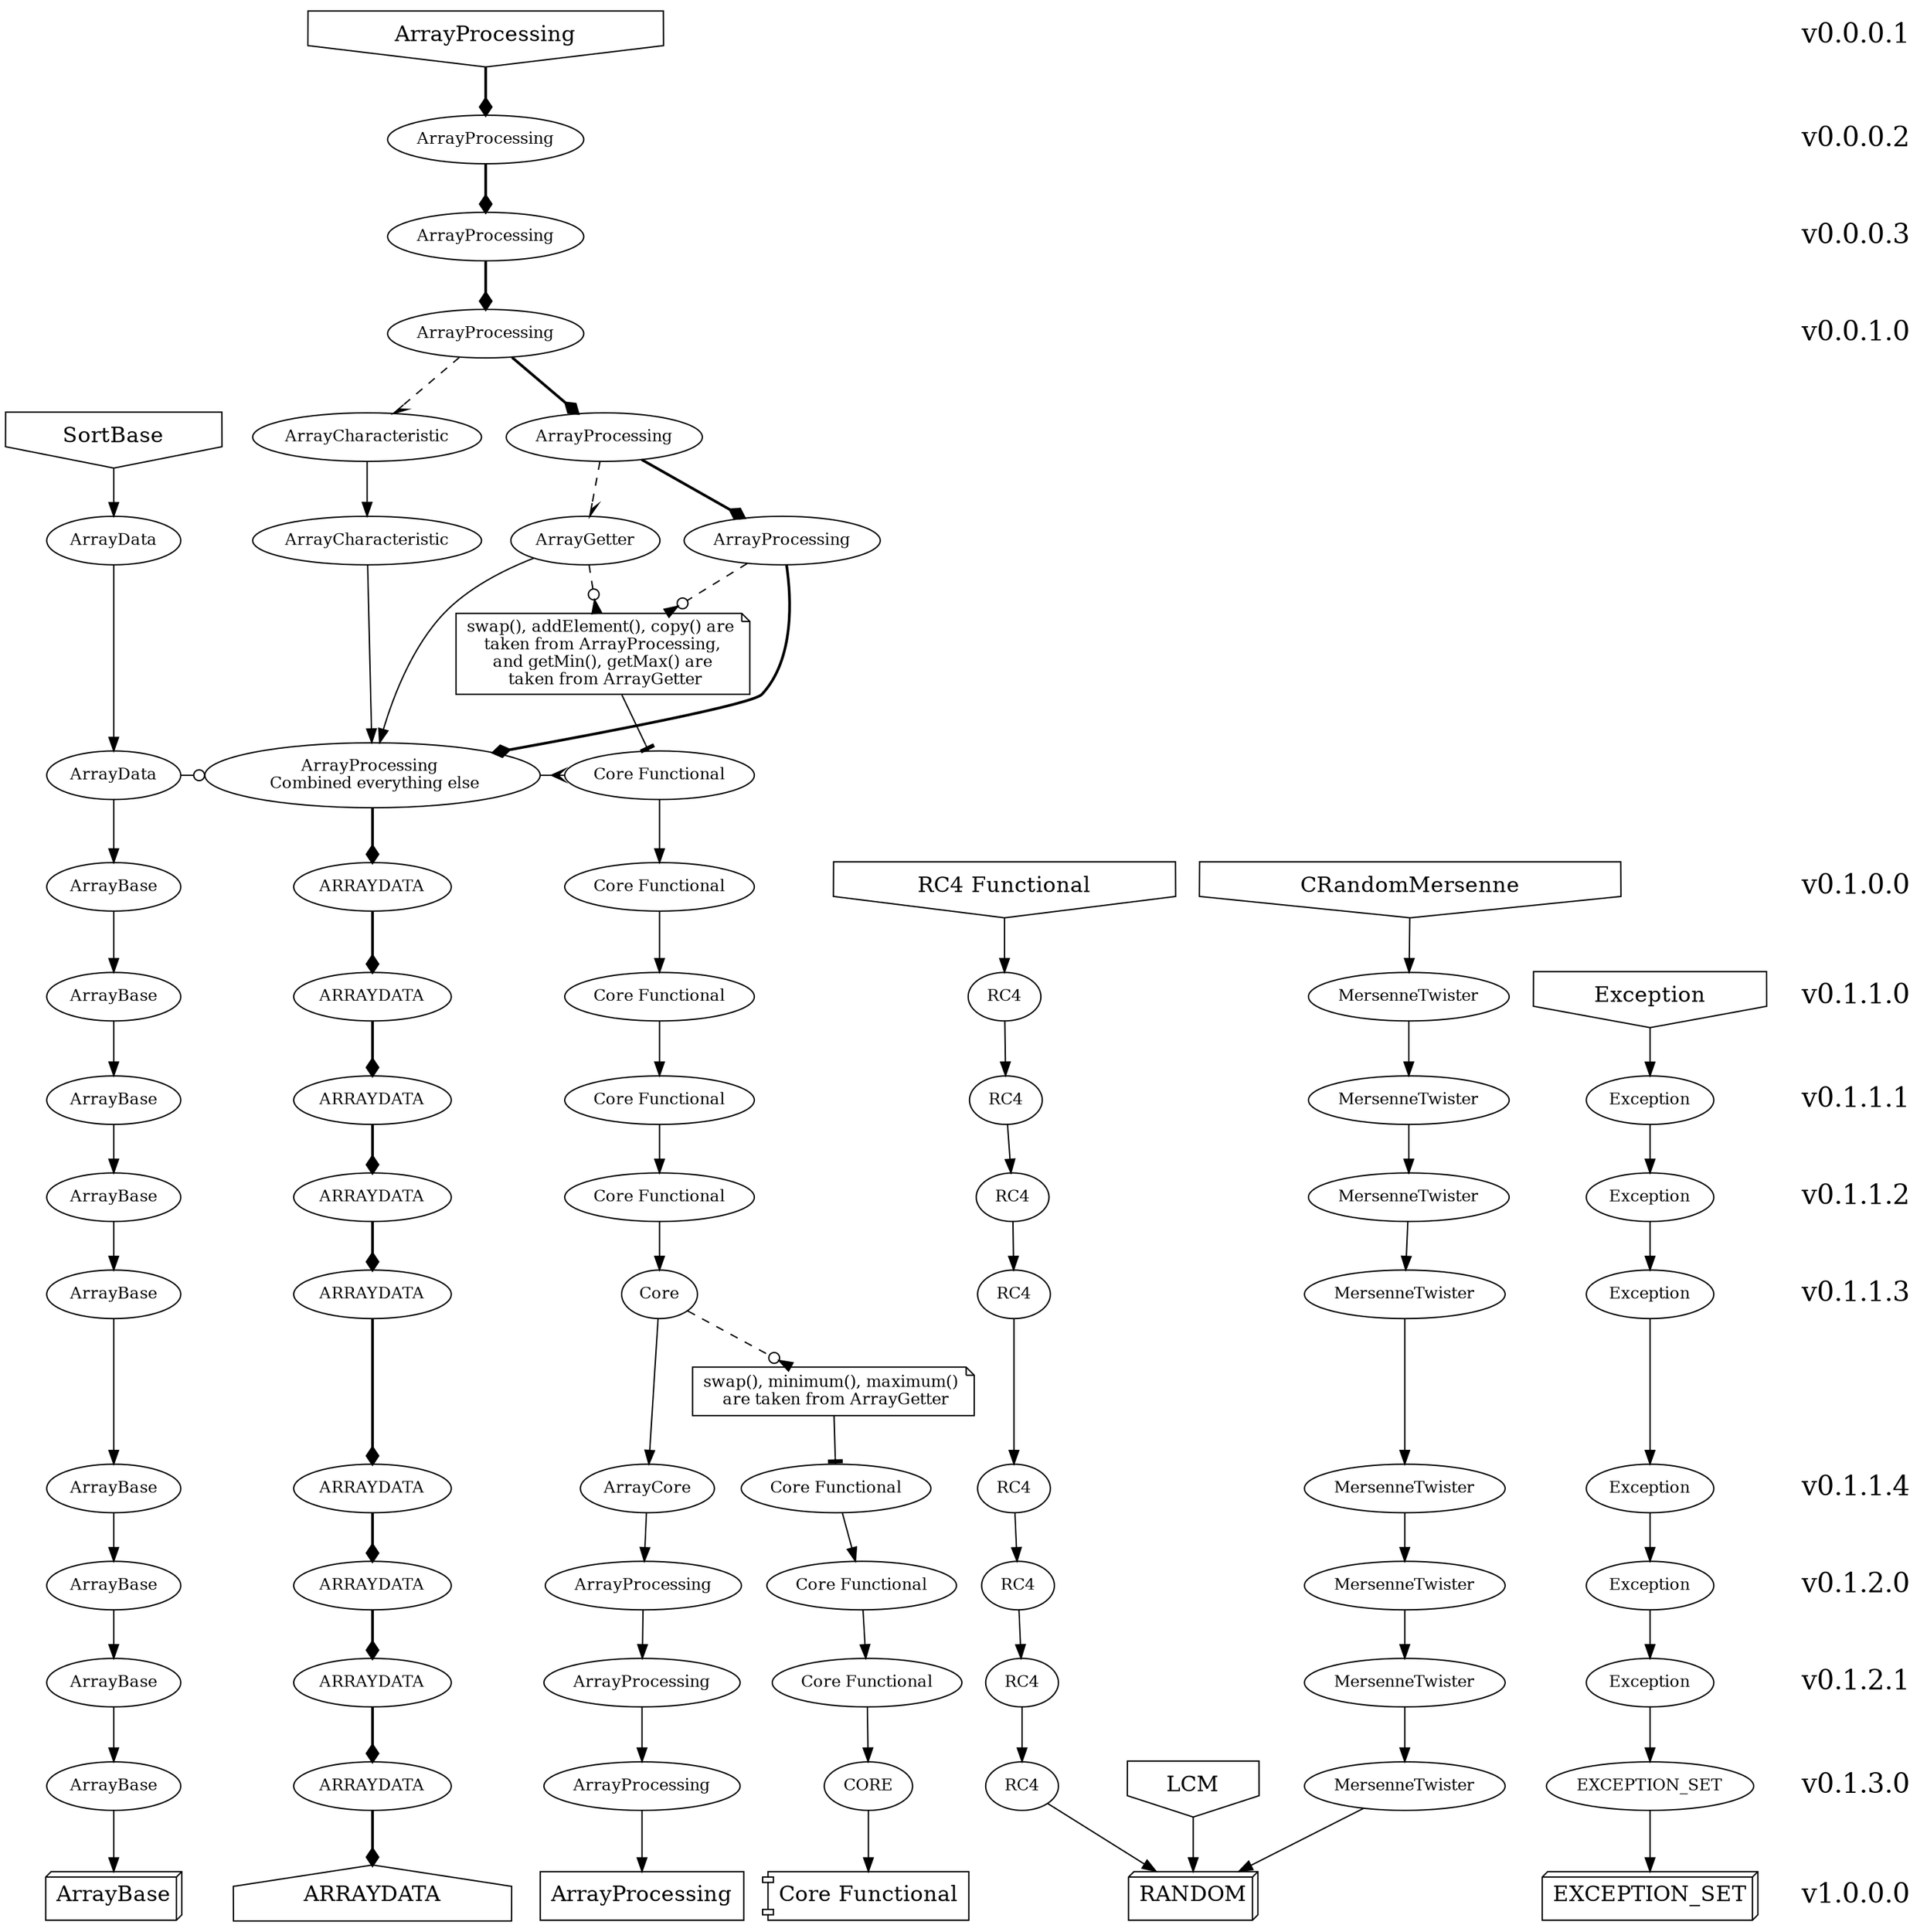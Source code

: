 digraph "G" {
	graph [
		size = "30",
		fontname = "Helvetica,Arial,sans-serif",
	];
	node [
		fontsize = "12",
	];
	"CLASS_0001_ArrayProcessing" [
		shape = "invhouse",
		fontsize = "16",
		label = "ArrayProcessing",
	];
	"CLASS_0002_ArrayProcessing" [
		label = "ArrayProcessing",
	];
	"CLASS_0003_ArrayProcessing" [
		label = "ArrayProcessing",
	];
	"CLASS_0010_ArrayProcessing" [
		label = "ArrayProcessing",
	];
	"CLASS_0010_1_ArrayProcessing" [
		label = "ArrayProcessing",
	];
	"CLASS_0010_1_ArrayCharacteristic" [
		label = "ArrayCharacteristic",
	];
	"CLASS_0010_1_SortBase" [
		shape = "invhouse",
		fontsize = "16",
		label = "SortBase",
	];
	"CLASS_0010_2_ArrayProcessing" [
		label = "ArrayProcessing",
	];
	"CLASS_0010_2_ArrayGetter" [
		label = "ArrayGetter",
	];
	"CLASS_0010_2_ArrayCharacteristic" [
		label = "ArrayCharacteristic",
	];
	"CLASS_0010_2_ArrayData" [
		label = "ArrayData",
	];
	"CLASS_0010_3_CoreFunctional" [
		label = "Core Functional",
	];
	"CLASS_0010_3_ArrayProcessing" [
		label = "ArrayProcessing \n Combined everything else",
	];
	"CLASS_0010_3_ArrayData" [
		label = "ArrayData",
	];
	"CLASS_0100_CoreFunctional" [
		label = "Core Functional",
	];
	"CLASS_0100_ARRAYDATA" [
		label = "ARRAYDATA",
	];
	"CLASS_0100_ArrayBase" [
		label = "ArrayBase",
	];
	"CLASS_0100_RC4Functional" [
		shape = "invhouse",
		fontsize = "16",
		label = "RC4 Functional",
	];
	"CLASS_0100_CRandomMersenne" [
		shape = "invhouse",
		fontsize = "16",
		label = "CRandomMersenne",
	];
	"CLASS_0110_CoreFunctional" [
		label = "Core Functional",
	];
	"CLASS_0110_ARRAYDATA" [
		label = "ARRAYDATA",
	];
	"CLASS_0110_ArrayBase" [
		label = "ArrayBase",
	];
	"CLASS_0110_Exception" [
		shape = "invhouse",
		fontsize = "16",
		label = "Exception",
	];
	"CLASS_0110_RC4" [
		label = "RC4",
	];
	"CLASS_0110_MersenneTwister" [
		label = "MersenneTwister",
	];
	"CLASS_0111_CoreFunctional" [
		label = "Core Functional",
	];
	"CLASS_0111_ARRAYDATA" [
		label = "ARRAYDATA",
	];
	"CLASS_0111_ArrayBase" [
		label = "ArrayBase",
	];
	"CLASS_0111_Exception" [
		label = "Exception",
	];
	"CLASS_0111_RC4" [
		label = "RC4",
	];
	"CLASS_0111_MersenneTwister" [
		label = "MersenneTwister",
	];
	"CLASS_0112_CoreFunctional" [
		label = "Core Functional",
	];
	"CLASS_0112_ARRAYDATA" [
		label = "ARRAYDATA",
	];
	"CLASS_0112_ArrayBase" [
		label = "ArrayBase",
	];
	"CLASS_0112_Exception" [
		label = "Exception",
	];
	"CLASS_0112_RC4" [
		label = "RC4",
	];
	"CLASS_0112_MersenneTwister" [
		label = "MersenneTwister",
	];
	"CLASS_0113_Core" [
		label = "Core",
	];
	"CLASS_0113_ARRAYDATA" [
		label = "ARRAYDATA",
	];
	"CLASS_0113_ArrayBase" [
		label = "ArrayBase",
	];
	"CLASS_0113_Exception" [
		label = "Exception",
	];
	"CLASS_0113_RC4" [
		label = "RC4",
	];
	"CLASS_0113_MersenneTwister" [
		label = "MersenneTwister",
	];
	"CLASS_0114_CoreFunctional" [
		label = "Core Functional",
	];
	"CLASS_0114_ArrayCore" [
		label = "ArrayCore",
	];
	"CLASS_0114_ARRAYDATA" [
		label = "ARRAYDATA",
	];
	"CLASS_0114_ArrayBase" [
		label = "ArrayBase",
	];
	"CLASS_0114_Exception" [
		label = "Exception",
	];
	"CLASS_0114_RC4" [
		label = "RC4",
	];
	"CLASS_0114_MersenneTwister" [
		label = "MersenneTwister",
	];
	"CLASS_0120_CoreFunctional" [
		label = "Core Functional",
	];
	"CLASS_0120_ArrayProcessing" [
		label = "ArrayProcessing",
	];
	"CLASS_0120_ARRAYDATA" [
		label = "ARRAYDATA",
	];
	"CLASS_0120_ArrayBase" [
		label = "ArrayBase",
	];
	"CLASS_0120_Exception" [
		label = "Exception",
	];
	"CLASS_0120_RC4" [
		label = "RC4",
	];
	"CLASS_0120_MersenneTwister" [
		label = "MersenneTwister",
	];
	"CLASS_0121_CoreFunctional" [
		label = "Core Functional",
	];
	"CLASS_0121_ArrayProcessing" [
		label = "ArrayProcessing",
	];
	"CLASS_0121_ARRAYDATA" [
		label = "ARRAYDATA",
	];
	"CLASS_0121_ArrayBase" [
		label = "ArrayBase",
	];
	"CLASS_0121_Exception" [
		label = "Exception",
	];
	"CLASS_0121_RC4" [
		label = "RC4",
	];
	"CLASS_0121_MersenneTwister" [
		label = "MersenneTwister",
	];
	"CLASS_0130_CORE" [
		label = "CORE",
	];
	"CLASS_0130_ArrayProcessing" [
		label = "ArrayProcessing",
	];
	"CLASS_0130_ARRAYDATA" [
		label = "ARRAYDATA",
	];
	"CLASS_0130_ArrayBase" [
		label = "ArrayBase",
	];
	"CLASS_0130_EXCEPTION_SET" [
		label = "EXCEPTION_SET",
	];
	"CLASS_0130_LCM" [
		shape = "invhouse",
		fontsize = "16",
		label = "LCM",
	];
	"CLASS_0130_RC4" [
		label = "RC4",
	];
	"CLASS_0130_MersenneTwister" [
		label = "MersenneTwister",
	];
	"CLASS_1000_CoreFunctional" [
		shape = "component",
		fontsize = "16",
		label = "Core Functional",
	];
	"CLASS_1000_ArrayProcessing" [
		shape = "box",
		fontsize = "16",
		label = "ArrayProcessing",
	];
	"CLASS_1000_ARRAYDATA" [
		shape = "house",
		fontsize = "16",
		label = "ARRAYDATA",
	];
	"CLASS_1000_ArrayBase" [
		shape = "box3d",
		fontsize = "16",
		label = "ArrayBase",
	];
	"CLASS_1000_EXCEPTION_SET" [
		shape = "box3d",
		fontsize = "16",
		label = "EXCEPTION_SET",
	];
	"CLASS_1000_RANDOM" [
		shape = "box3d",
		fontsize = "16",
		label = "RANDOM",
	];
	"CLASS_0010_3_CoreFunctional_NOTE" [
		shape = "note",
		label = "swap(), addElement(), copy() are \n taken from ArrayProcessing, \n and getMin(), getMax() are \n taken from ArrayGetter",
	];
	"CLASS_0114_CoreFunctional_NOTE" [
		shape = "note",
		label = "swap(), minimum(), maximum() \n are taken from ArrayGetter",
	];
	subgraph {
		edge [
			color = "white",
		];
		node [
			shape = "plaintext",
			fontsize = "20",
		];
		"v0.0.0.1" -> "v0.0.0.2" -> "v0.0.0.3" -> "v0.0.1.0" -> "v0.1.0.0" -> "v0.1.1.0" -> "v0.1.1.1" -> "v0.1.1.2" -> "v0.1.1.3" -> "v0.1.1.4" -> "v0.1.2.0" -> "v0.1.2.1" -> "v0.1.3.0" -> "v1.0.0.0";
	}
	subgraph {
		rank = "same";
		"v0.0.0.1";
		"CLASS_0001_ArrayProcessing";
	}
	subgraph {
		rank = "same";
		"v0.0.0.2";
		"CLASS_0002_ArrayProcessing";
	}
	subgraph {
		rank = "same";
		"v0.0.0.3";
		"CLASS_0003_ArrayProcessing";
	}
	subgraph {
		rank = "same";
		"v0.0.1.0";
		"CLASS_0010_ArrayProcessing";
	}
	subgraph {
		rank = "same";
		"CLASS_0010_1_ArrayProcessing";
		"CLASS_0010_1_ArrayCharacteristic";
		"CLASS_0010_1_SortBase";
	}
	subgraph {
		rank = "same";
		"CLASS_0010_2_ArrayProcessing";
		"CLASS_0010_2_ArrayGetter";
		"CLASS_0010_2_ArrayCharacteristic";
		"CLASS_0010_2_ArrayData";
	}
	subgraph {
		rank = "same";
		"CLASS_0010_3_CoreFunctional_NOTE";
	}
	subgraph {
		rank = "same";
		"CLASS_0010_3_CoreFunctional";
		"CLASS_0010_3_ArrayProcessing";
		"CLASS_0010_3_ArrayData";
	}
	subgraph {
		rank = "same";
		"v0.1.0.0";
		"CLASS_0100_CoreFunctional";
		"CLASS_0100_ARRAYDATA";
		"CLASS_0100_ArrayBase";
		"CLASS_0100_RC4Functional";
		"CLASS_0100_CRandomMersenne";
	}
	subgraph {
		rank = "same";
		"v0.1.1.0";
		"CLASS_0110_CoreFunctional";
		"CLASS_0110_ARRAYDATA";
		"CLASS_0110_ArrayBase";
		"CLASS_0110_Exception";
		"CLASS_0110_RC4";
		"CLASS_0110_MersenneTwister";
	}
	subgraph {
		rank = "same";
		"v0.1.1.1";
		"CLASS_0111_CoreFunctional";
		"CLASS_0111_ARRAYDATA";
		"CLASS_0111_ArrayBase";
		"CLASS_0111_Exception";
		"CLASS_0111_RC4";
		"CLASS_0111_MersenneTwister";
	}
	subgraph {
		rank = "same";
		"v0.1.1.2";
		"CLASS_0112_CoreFunctional";
		"CLASS_0112_ARRAYDATA";
		"CLASS_0112_ArrayBase";
		"CLASS_0112_Exception";
		"CLASS_0112_RC4";
		"CLASS_0112_MersenneTwister";
	}
	subgraph {
		rank = "same";
		"v0.1.1.3";
		"CLASS_0113_Core";
		"CLASS_0113_ARRAYDATA";
		"CLASS_0113_ArrayBase";
		"CLASS_0113_Exception";
		"CLASS_0113_RC4";
		"CLASS_0113_MersenneTwister";
	}
	subgraph {
		rank = "same";
		"CLASS_0114_CoreFunctional_NOTE";
	}
	subgraph {
		rank = "same";
		"v0.1.1.4";
		"CLASS_0114_CoreFunctional";
		"CLASS_0114_ArrayCore";
		"CLASS_0114_ARRAYDATA";
		"CLASS_0114_ArrayBase";
		"CLASS_0114_Exception";
		"CLASS_0114_RC4";
		"CLASS_0114_MersenneTwister";
	}
	subgraph {
		rank = "same";
		"v0.1.2.0";
		"CLASS_0120_CoreFunctional";
		"CLASS_0120_ArrayProcessing";
		"CLASS_0120_ARRAYDATA";
		"CLASS_0120_ArrayBase";
		"CLASS_0120_Exception";
		"CLASS_0120_RC4";
		"CLASS_0120_MersenneTwister";
	}
	subgraph {
		rank = "same";
		"v0.1.2.1";
		"CLASS_0121_CoreFunctional";
		"CLASS_0121_ArrayProcessing";
		"CLASS_0121_ARRAYDATA";
		"CLASS_0121_ArrayBase";
		"CLASS_0121_Exception";
		"CLASS_0121_RC4";
		"CLASS_0121_MersenneTwister";
	}
	subgraph {
		rank = "same";
		"v0.1.3.0";
		"CLASS_0130_CORE";
		"CLASS_0130_ArrayProcessing";
		"CLASS_0130_ARRAYDATA";
		"CLASS_0130_ArrayBase";
		"CLASS_0130_EXCEPTION_SET";
		"CLASS_0130_LCM";
		"CLASS_0130_RC4";
		"CLASS_0130_MersenneTwister";
	}
	subgraph {
		rank = "same";
		"v1.0.0.0";
		"CLASS_1000_CoreFunctional";
		"CLASS_1000_ArrayProcessing";
		"CLASS_1000_ARRAYDATA";
		"CLASS_1000_ArrayBase";
		"CLASS_1000_EXCEPTION_SET";
		"CLASS_1000_RANDOM";
	}
	"CLASS_0001_ArrayProcessing" -> "CLASS_0002_ArrayProcessing" -> "CLASS_0003_ArrayProcessing" -> "CLASS_0010_ArrayProcessing" -> "CLASS_0010_1_ArrayProcessing" -> "CLASS_0010_2_ArrayProcessing" -> "CLASS_0010_3_ArrayProcessing" -> "CLASS_0100_ARRAYDATA" -> "CLASS_0110_ARRAYDATA" -> "CLASS_0111_ARRAYDATA" -> "CLASS_0112_ARRAYDATA" -> "CLASS_0113_ARRAYDATA" -> "CLASS_0114_ARRAYDATA" -> "CLASS_0120_ARRAYDATA" -> "CLASS_0121_ARRAYDATA" -> "CLASS_0130_ARRAYDATA" -> "CLASS_1000_ARRAYDATA" [
		arrowhead = "diamond",
		style = "bold",
	];
	"CLASS_0010_ArrayProcessing" -> "CLASS_0010_1_ArrayCharacteristic" [
		arrowhead = "halfopen",
		style = "dashed",
	];
	"CLASS_0010_1_ArrayCharacteristic" -> "CLASS_0010_2_ArrayCharacteristic" -> "CLASS_0010_3_ArrayProcessing";
	"CLASS_0010_1_ArrayProcessing" -> "CLASS_0010_2_ArrayGetter" [
		arrowhead = "halfopen",
		style = "dashed",
	];
	"CLASS_0010_2_ArrayGetter" -> "CLASS_0010_3_ArrayProcessing";
	"CLASS_0010_3_ArrayProcessing" -> "CLASS_0010_3_CoreFunctional" [
		arrowhead = "crow",
	];
	"CLASS_0010_3_CoreFunctional_NOTE" -> "CLASS_0010_3_CoreFunctional" [
		arrowhead = "tee",
	];
	"CLASS_0010_2_ArrayProcessing" -> "CLASS_0010_3_CoreFunctional_NOTE" [
		arrowhead = "invodot",
		style = "dashed",
	];
	"CLASS_0010_2_ArrayGetter" -> "CLASS_0010_3_CoreFunctional_NOTE" [
		arrowhead = "invodot",
		style = "dashed",
	];
	"CLASS_0010_3_CoreFunctional" -> "CLASS_0100_CoreFunctional" -> "CLASS_0110_CoreFunctional" -> "CLASS_0111_CoreFunctional" -> "CLASS_0112_CoreFunctional" -> "CLASS_0113_Core" -> "CLASS_0114_ArrayCore" -> "CLASS_0120_ArrayProcessing" -> "CLASS_0121_ArrayProcessing" -> "CLASS_0130_ArrayProcessing" -> "CLASS_1000_ArrayProcessing";
	"CLASS_0114_CoreFunctional_NOTE" -> "CLASS_0114_CoreFunctional" [
		arrowhead = "tee",
	]
	"CLASS_0113_Core" -> "CLASS_0114_CoreFunctional_NOTE" [
		arrowhead = "invodot",
		style = "dashed",
	]
	"CLASS_0114_CoreFunctional" -> "CLASS_0120_CoreFunctional" -> "CLASS_0121_CoreFunctional" -> "CLASS_0130_CORE" -> "CLASS_1000_CoreFunctional";
	"CLASS_0010_1_SortBase" -> "CLASS_0010_2_ArrayData" -> "CLASS_0010_3_ArrayData" -> "CLASS_0100_ArrayBase" -> "CLASS_0110_ArrayBase" -> "CLASS_0111_ArrayBase" -> "CLASS_0112_ArrayBase" -> "CLASS_0113_ArrayBase" -> "CLASS_0114_ArrayBase" -> "CLASS_0120_ArrayBase" -> "CLASS_0121_ArrayBase" -> "CLASS_0130_ArrayBase" -> "CLASS_1000_ArrayBase";
	"CLASS_0010_3_ArrayData" -> "CLASS_0010_3_ArrayProcessing" [
		arrowhead = "odot",
	];
	"CLASS_0110_Exception" -> "CLASS_0111_Exception" -> "CLASS_0112_Exception" -> "CLASS_0113_Exception" -> "CLASS_0114_Exception" -> "CLASS_0120_Exception" -> "CLASS_0121_Exception" -> "CLASS_0130_EXCEPTION_SET" -> "CLASS_1000_EXCEPTION_SET";
	"CLASS_0100_RC4Functional" -> "CLASS_0110_RC4" -> "CLASS_0111_RC4" -> "CLASS_0112_RC4" -> "CLASS_0113_RC4" -> "CLASS_0114_RC4" -> "CLASS_0120_RC4" -> "CLASS_0121_RC4" -> "CLASS_0130_RC4" -> "CLASS_1000_RANDOM";
	"CLASS_0100_CRandomMersenne" -> "CLASS_0110_MersenneTwister" -> "CLASS_0111_MersenneTwister" -> "CLASS_0112_MersenneTwister" -> "CLASS_0113_MersenneTwister" -> "CLASS_0114_MersenneTwister" -> "CLASS_0120_MersenneTwister" -> "CLASS_0121_MersenneTwister" -> "CLASS_0130_MersenneTwister" -> "CLASS_1000_RANDOM";
	"CLASS_0130_LCM" -> "CLASS_1000_RANDOM";
}